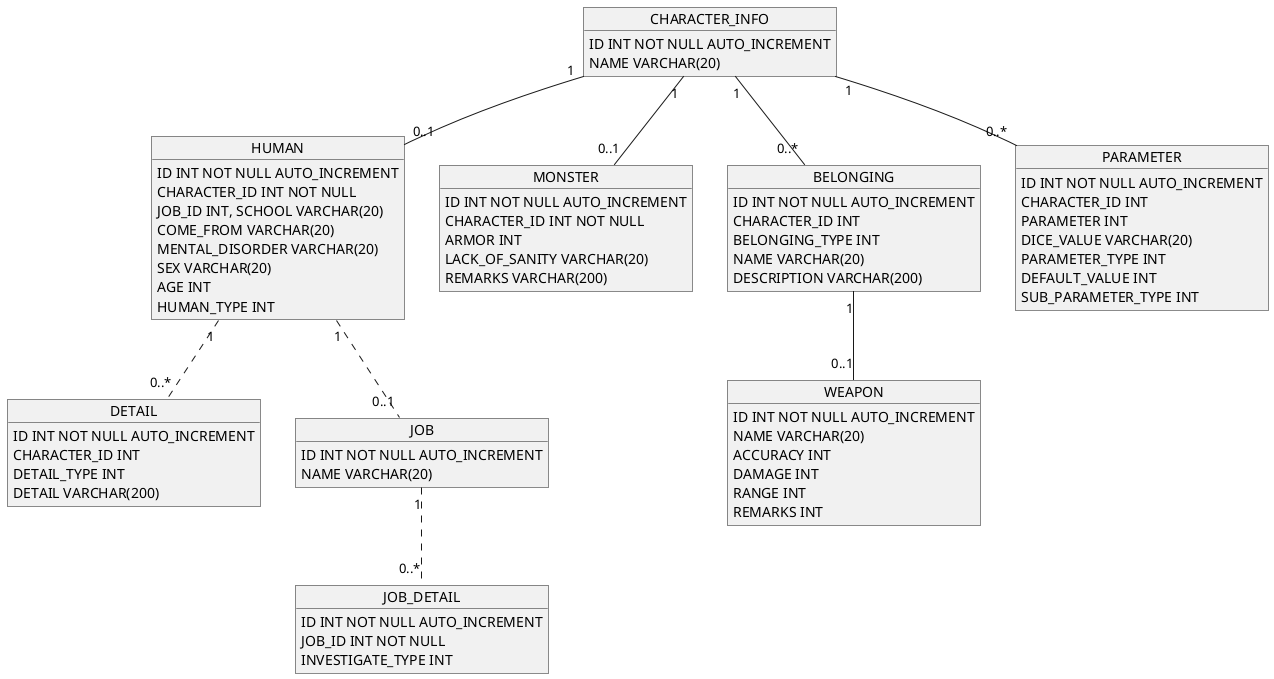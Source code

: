 @startuml

object CHARACTER_INFO {
  ID INT NOT NULL AUTO_INCREMENT
  NAME VARCHAR(20)
}

object HUMAN {
  ID INT NOT NULL AUTO_INCREMENT
  CHARACTER_ID INT NOT NULL
  JOB_ID INT, SCHOOL VARCHAR(20)
  COME_FROM VARCHAR(20)
  MENTAL_DISORDER VARCHAR(20)
  SEX VARCHAR(20)
  AGE INT
  HUMAN_TYPE INT
}

object MONSTER {
  ID INT NOT NULL AUTO_INCREMENT
  CHARACTER_ID INT NOT NULL
  ARMOR INT
  LACK_OF_SANITY VARCHAR(20)
  REMARKS VARCHAR(200)
}

object DETAIL{
  ID INT NOT NULL AUTO_INCREMENT
  CHARACTER_ID INT
  DETAIL_TYPE INT
  DETAIL VARCHAR(200)
}

object JOB {
  ID INT NOT NULL AUTO_INCREMENT
  NAME VARCHAR(20)
}

object JOB_DETAIL {
  ID INT NOT NULL AUTO_INCREMENT
  JOB_ID INT NOT NULL
  INVESTIGATE_TYPE INT
}

object BELONGING{
  ID INT NOT NULL AUTO_INCREMENT
  CHARACTER_ID INT
  BELONGING_TYPE INT
  NAME VARCHAR(20)
  DESCRIPTION VARCHAR(200)
}

object WEAPON {
  ID INT NOT NULL AUTO_INCREMENT
  NAME VARCHAR(20)
  ACCURACY INT
  DAMAGE INT
  RANGE INT
  REMARKS INT
}

object PARAMETER {
  ID INT NOT NULL AUTO_INCREMENT
  CHARACTER_ID INT
  PARAMETER INT
  DICE_VALUE VARCHAR(20)
  PARAMETER_TYPE INT
  DEFAULT_VALUE INT
  SUB_PARAMETER_TYPE INT
}

CHARACTER_INFO "1" -- "0..1" HUMAN
CHARACTER_INFO "1" -- "0..1" MONSTER
CHARACTER_INFO "1" -- "0..*" BELONGING
CHARACTER_INFO "1" -- "0..*" PARAMETER
HUMAN "1" .. "0..1" JOB
HUMAN "1" .. "0..*" DETAIL
JOB "1" .. "0..*" JOB_DETAIL
BELONGING "1" -- "0..1" WEAPON

@enduml
